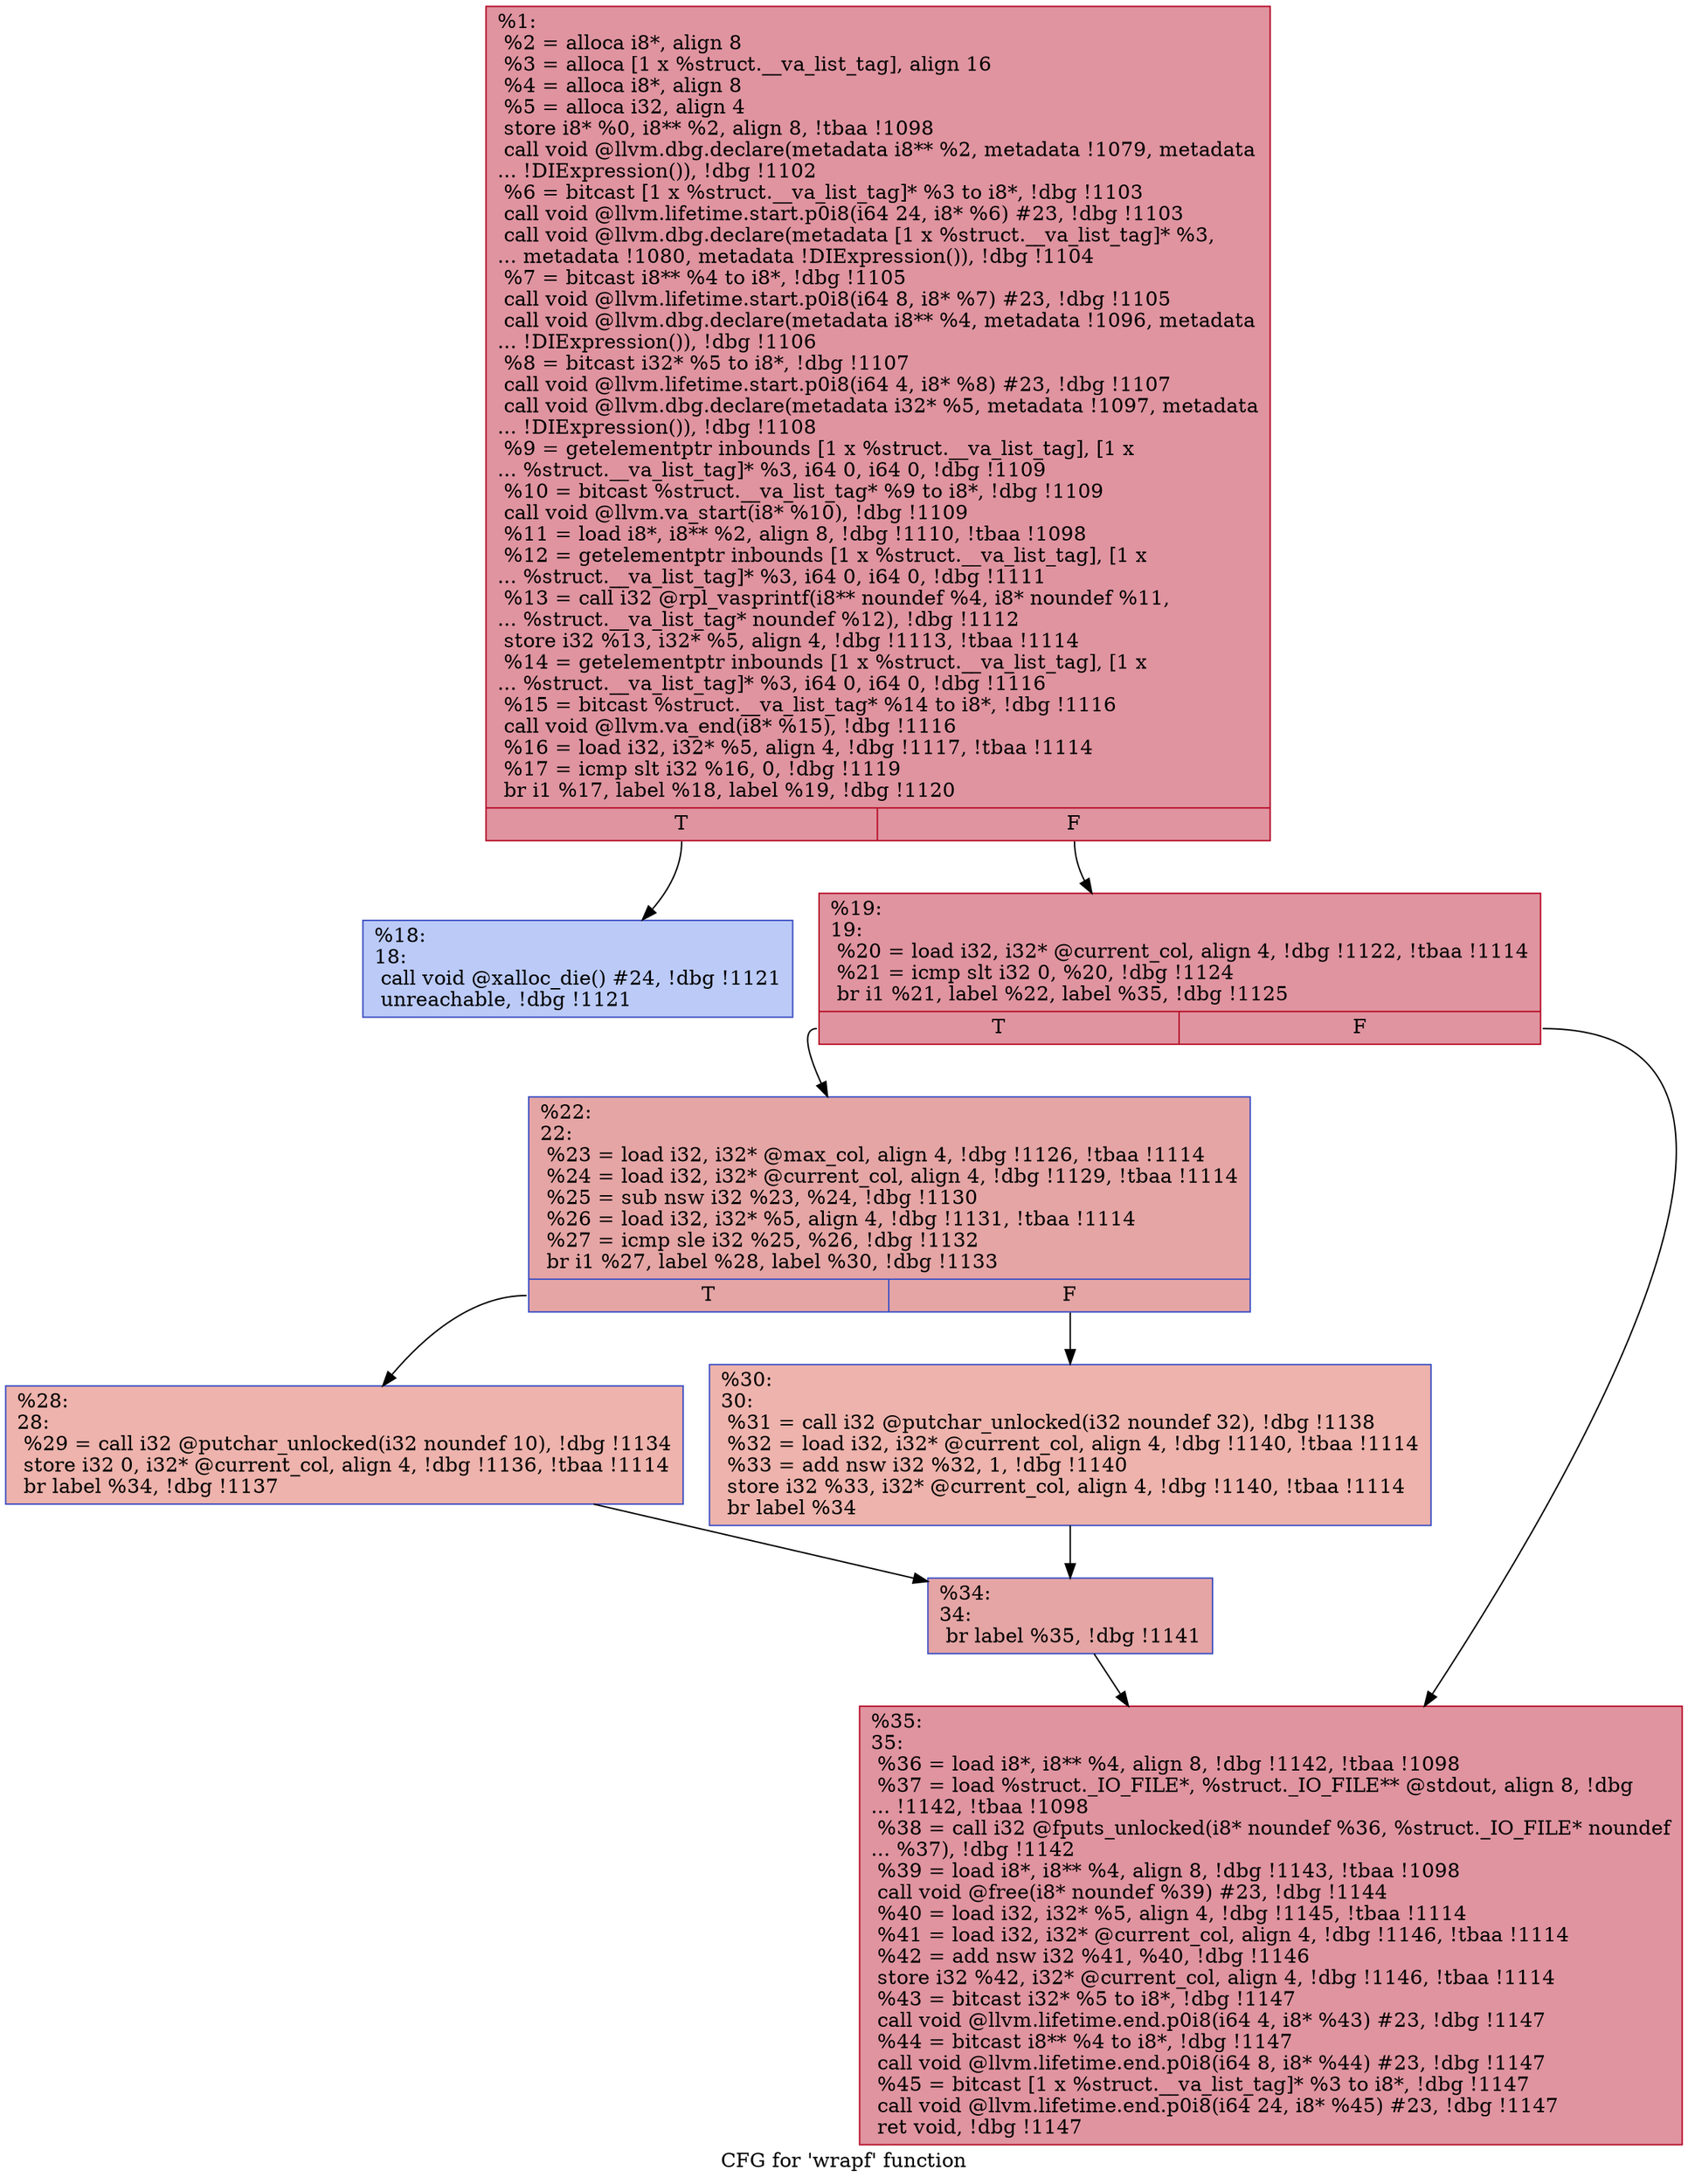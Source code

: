 digraph "CFG for 'wrapf' function" {
	label="CFG for 'wrapf' function";

	Node0x16a2a10 [shape=record,color="#b70d28ff", style=filled, fillcolor="#b70d2870",label="{%1:\l  %2 = alloca i8*, align 8\l  %3 = alloca [1 x %struct.__va_list_tag], align 16\l  %4 = alloca i8*, align 8\l  %5 = alloca i32, align 4\l  store i8* %0, i8** %2, align 8, !tbaa !1098\l  call void @llvm.dbg.declare(metadata i8** %2, metadata !1079, metadata\l... !DIExpression()), !dbg !1102\l  %6 = bitcast [1 x %struct.__va_list_tag]* %3 to i8*, !dbg !1103\l  call void @llvm.lifetime.start.p0i8(i64 24, i8* %6) #23, !dbg !1103\l  call void @llvm.dbg.declare(metadata [1 x %struct.__va_list_tag]* %3,\l... metadata !1080, metadata !DIExpression()), !dbg !1104\l  %7 = bitcast i8** %4 to i8*, !dbg !1105\l  call void @llvm.lifetime.start.p0i8(i64 8, i8* %7) #23, !dbg !1105\l  call void @llvm.dbg.declare(metadata i8** %4, metadata !1096, metadata\l... !DIExpression()), !dbg !1106\l  %8 = bitcast i32* %5 to i8*, !dbg !1107\l  call void @llvm.lifetime.start.p0i8(i64 4, i8* %8) #23, !dbg !1107\l  call void @llvm.dbg.declare(metadata i32* %5, metadata !1097, metadata\l... !DIExpression()), !dbg !1108\l  %9 = getelementptr inbounds [1 x %struct.__va_list_tag], [1 x\l... %struct.__va_list_tag]* %3, i64 0, i64 0, !dbg !1109\l  %10 = bitcast %struct.__va_list_tag* %9 to i8*, !dbg !1109\l  call void @llvm.va_start(i8* %10), !dbg !1109\l  %11 = load i8*, i8** %2, align 8, !dbg !1110, !tbaa !1098\l  %12 = getelementptr inbounds [1 x %struct.__va_list_tag], [1 x\l... %struct.__va_list_tag]* %3, i64 0, i64 0, !dbg !1111\l  %13 = call i32 @rpl_vasprintf(i8** noundef %4, i8* noundef %11,\l... %struct.__va_list_tag* noundef %12), !dbg !1112\l  store i32 %13, i32* %5, align 4, !dbg !1113, !tbaa !1114\l  %14 = getelementptr inbounds [1 x %struct.__va_list_tag], [1 x\l... %struct.__va_list_tag]* %3, i64 0, i64 0, !dbg !1116\l  %15 = bitcast %struct.__va_list_tag* %14 to i8*, !dbg !1116\l  call void @llvm.va_end(i8* %15), !dbg !1116\l  %16 = load i32, i32* %5, align 4, !dbg !1117, !tbaa !1114\l  %17 = icmp slt i32 %16, 0, !dbg !1119\l  br i1 %17, label %18, label %19, !dbg !1120\l|{<s0>T|<s1>F}}"];
	Node0x16a2a10:s0 -> Node0x16a2a60;
	Node0x16a2a10:s1 -> Node0x16a2ab0;
	Node0x16a2a60 [shape=record,color="#3d50c3ff", style=filled, fillcolor="#6687ed70",label="{%18:\l18:                                               \l  call void @xalloc_die() #24, !dbg !1121\l  unreachable, !dbg !1121\l}"];
	Node0x16a2ab0 [shape=record,color="#b70d28ff", style=filled, fillcolor="#b70d2870",label="{%19:\l19:                                               \l  %20 = load i32, i32* @current_col, align 4, !dbg !1122, !tbaa !1114\l  %21 = icmp slt i32 0, %20, !dbg !1124\l  br i1 %21, label %22, label %35, !dbg !1125\l|{<s0>T|<s1>F}}"];
	Node0x16a2ab0:s0 -> Node0x16a2b00;
	Node0x16a2ab0:s1 -> Node0x16a2c40;
	Node0x16a2b00 [shape=record,color="#3d50c3ff", style=filled, fillcolor="#c5333470",label="{%22:\l22:                                               \l  %23 = load i32, i32* @max_col, align 4, !dbg !1126, !tbaa !1114\l  %24 = load i32, i32* @current_col, align 4, !dbg !1129, !tbaa !1114\l  %25 = sub nsw i32 %23, %24, !dbg !1130\l  %26 = load i32, i32* %5, align 4, !dbg !1131, !tbaa !1114\l  %27 = icmp sle i32 %25, %26, !dbg !1132\l  br i1 %27, label %28, label %30, !dbg !1133\l|{<s0>T|<s1>F}}"];
	Node0x16a2b00:s0 -> Node0x16a2b50;
	Node0x16a2b00:s1 -> Node0x16a2ba0;
	Node0x16a2b50 [shape=record,color="#3d50c3ff", style=filled, fillcolor="#d6524470",label="{%28:\l28:                                               \l  %29 = call i32 @putchar_unlocked(i32 noundef 10), !dbg !1134\l  store i32 0, i32* @current_col, align 4, !dbg !1136, !tbaa !1114\l  br label %34, !dbg !1137\l}"];
	Node0x16a2b50 -> Node0x16a2bf0;
	Node0x16a2ba0 [shape=record,color="#3d50c3ff", style=filled, fillcolor="#d6524470",label="{%30:\l30:                                               \l  %31 = call i32 @putchar_unlocked(i32 noundef 32), !dbg !1138\l  %32 = load i32, i32* @current_col, align 4, !dbg !1140, !tbaa !1114\l  %33 = add nsw i32 %32, 1, !dbg !1140\l  store i32 %33, i32* @current_col, align 4, !dbg !1140, !tbaa !1114\l  br label %34\l}"];
	Node0x16a2ba0 -> Node0x16a2bf0;
	Node0x16a2bf0 [shape=record,color="#3d50c3ff", style=filled, fillcolor="#c5333470",label="{%34:\l34:                                               \l  br label %35, !dbg !1141\l}"];
	Node0x16a2bf0 -> Node0x16a2c40;
	Node0x16a2c40 [shape=record,color="#b70d28ff", style=filled, fillcolor="#b70d2870",label="{%35:\l35:                                               \l  %36 = load i8*, i8** %4, align 8, !dbg !1142, !tbaa !1098\l  %37 = load %struct._IO_FILE*, %struct._IO_FILE** @stdout, align 8, !dbg\l... !1142, !tbaa !1098\l  %38 = call i32 @fputs_unlocked(i8* noundef %36, %struct._IO_FILE* noundef\l... %37), !dbg !1142\l  %39 = load i8*, i8** %4, align 8, !dbg !1143, !tbaa !1098\l  call void @free(i8* noundef %39) #23, !dbg !1144\l  %40 = load i32, i32* %5, align 4, !dbg !1145, !tbaa !1114\l  %41 = load i32, i32* @current_col, align 4, !dbg !1146, !tbaa !1114\l  %42 = add nsw i32 %41, %40, !dbg !1146\l  store i32 %42, i32* @current_col, align 4, !dbg !1146, !tbaa !1114\l  %43 = bitcast i32* %5 to i8*, !dbg !1147\l  call void @llvm.lifetime.end.p0i8(i64 4, i8* %43) #23, !dbg !1147\l  %44 = bitcast i8** %4 to i8*, !dbg !1147\l  call void @llvm.lifetime.end.p0i8(i64 8, i8* %44) #23, !dbg !1147\l  %45 = bitcast [1 x %struct.__va_list_tag]* %3 to i8*, !dbg !1147\l  call void @llvm.lifetime.end.p0i8(i64 24, i8* %45) #23, !dbg !1147\l  ret void, !dbg !1147\l}"];
}
